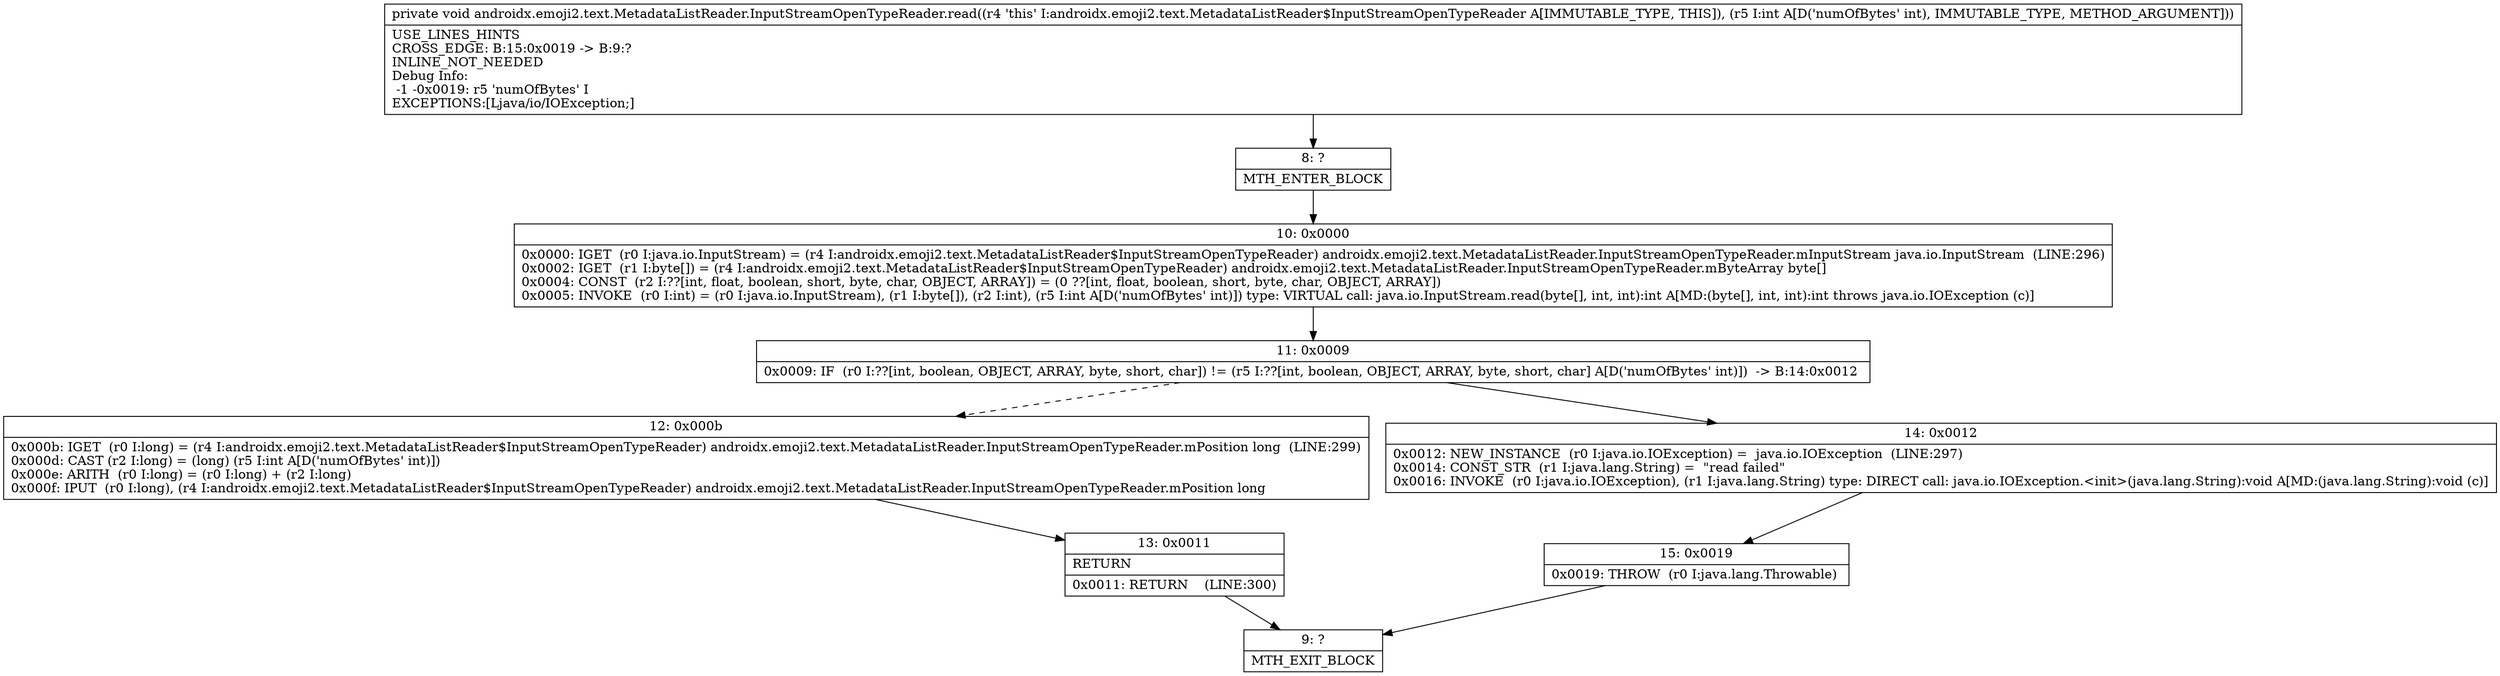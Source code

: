 digraph "CFG forandroidx.emoji2.text.MetadataListReader.InputStreamOpenTypeReader.read(I)V" {
Node_8 [shape=record,label="{8\:\ ?|MTH_ENTER_BLOCK\l}"];
Node_10 [shape=record,label="{10\:\ 0x0000|0x0000: IGET  (r0 I:java.io.InputStream) = (r4 I:androidx.emoji2.text.MetadataListReader$InputStreamOpenTypeReader) androidx.emoji2.text.MetadataListReader.InputStreamOpenTypeReader.mInputStream java.io.InputStream  (LINE:296)\l0x0002: IGET  (r1 I:byte[]) = (r4 I:androidx.emoji2.text.MetadataListReader$InputStreamOpenTypeReader) androidx.emoji2.text.MetadataListReader.InputStreamOpenTypeReader.mByteArray byte[] \l0x0004: CONST  (r2 I:??[int, float, boolean, short, byte, char, OBJECT, ARRAY]) = (0 ??[int, float, boolean, short, byte, char, OBJECT, ARRAY]) \l0x0005: INVOKE  (r0 I:int) = (r0 I:java.io.InputStream), (r1 I:byte[]), (r2 I:int), (r5 I:int A[D('numOfBytes' int)]) type: VIRTUAL call: java.io.InputStream.read(byte[], int, int):int A[MD:(byte[], int, int):int throws java.io.IOException (c)]\l}"];
Node_11 [shape=record,label="{11\:\ 0x0009|0x0009: IF  (r0 I:??[int, boolean, OBJECT, ARRAY, byte, short, char]) != (r5 I:??[int, boolean, OBJECT, ARRAY, byte, short, char] A[D('numOfBytes' int)])  \-\> B:14:0x0012 \l}"];
Node_12 [shape=record,label="{12\:\ 0x000b|0x000b: IGET  (r0 I:long) = (r4 I:androidx.emoji2.text.MetadataListReader$InputStreamOpenTypeReader) androidx.emoji2.text.MetadataListReader.InputStreamOpenTypeReader.mPosition long  (LINE:299)\l0x000d: CAST (r2 I:long) = (long) (r5 I:int A[D('numOfBytes' int)]) \l0x000e: ARITH  (r0 I:long) = (r0 I:long) + (r2 I:long) \l0x000f: IPUT  (r0 I:long), (r4 I:androidx.emoji2.text.MetadataListReader$InputStreamOpenTypeReader) androidx.emoji2.text.MetadataListReader.InputStreamOpenTypeReader.mPosition long \l}"];
Node_13 [shape=record,label="{13\:\ 0x0011|RETURN\l|0x0011: RETURN    (LINE:300)\l}"];
Node_9 [shape=record,label="{9\:\ ?|MTH_EXIT_BLOCK\l}"];
Node_14 [shape=record,label="{14\:\ 0x0012|0x0012: NEW_INSTANCE  (r0 I:java.io.IOException) =  java.io.IOException  (LINE:297)\l0x0014: CONST_STR  (r1 I:java.lang.String) =  \"read failed\" \l0x0016: INVOKE  (r0 I:java.io.IOException), (r1 I:java.lang.String) type: DIRECT call: java.io.IOException.\<init\>(java.lang.String):void A[MD:(java.lang.String):void (c)]\l}"];
Node_15 [shape=record,label="{15\:\ 0x0019|0x0019: THROW  (r0 I:java.lang.Throwable) \l}"];
MethodNode[shape=record,label="{private void androidx.emoji2.text.MetadataListReader.InputStreamOpenTypeReader.read((r4 'this' I:androidx.emoji2.text.MetadataListReader$InputStreamOpenTypeReader A[IMMUTABLE_TYPE, THIS]), (r5 I:int A[D('numOfBytes' int), IMMUTABLE_TYPE, METHOD_ARGUMENT]))  | USE_LINES_HINTS\lCROSS_EDGE: B:15:0x0019 \-\> B:9:?\lINLINE_NOT_NEEDED\lDebug Info:\l  \-1 \-0x0019: r5 'numOfBytes' I\lEXCEPTIONS:[Ljava\/io\/IOException;]\l}"];
MethodNode -> Node_8;Node_8 -> Node_10;
Node_10 -> Node_11;
Node_11 -> Node_12[style=dashed];
Node_11 -> Node_14;
Node_12 -> Node_13;
Node_13 -> Node_9;
Node_14 -> Node_15;
Node_15 -> Node_9;
}

